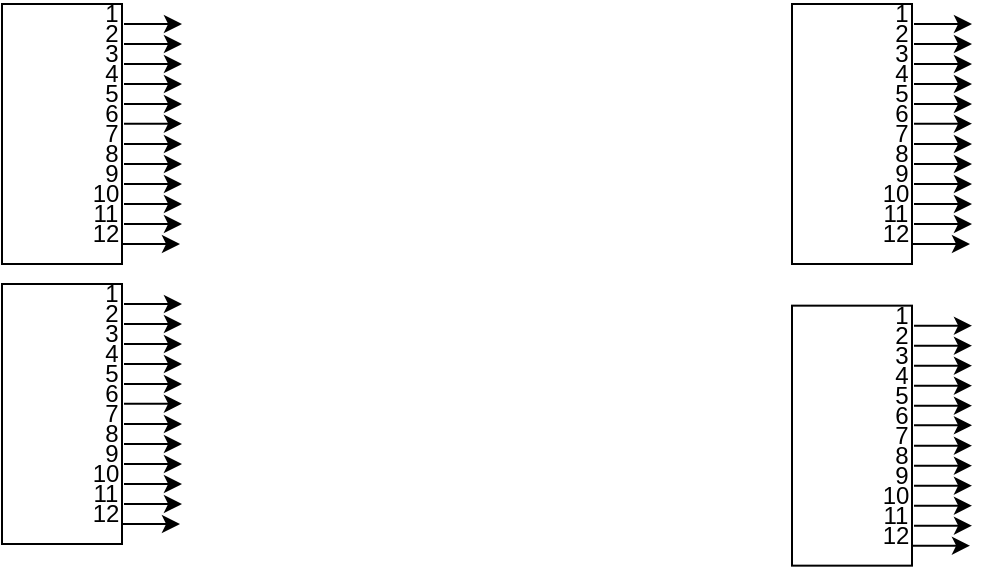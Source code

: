 <mxfile version="22.1.21" type="device">
  <diagram name="Pàgina-1" id="zcsX2nPpor7r134yO1qm">
    <mxGraphModel dx="989" dy="509" grid="1" gridSize="10" guides="1" tooltips="1" connect="1" arrows="1" fold="1" page="1" pageScale="1" pageWidth="827" pageHeight="1169" math="0" shadow="0">
      <root>
        <mxCell id="0" />
        <mxCell id="1" parent="0" />
        <mxCell id="9doWRBDLY9oyG0HQF3CF-1" value="" style="rounded=0;whiteSpace=wrap;html=1;rotation=-90;" vertex="1" parent="1">
          <mxGeometry x="35" y="85" width="130" height="60" as="geometry" />
        </mxCell>
        <mxCell id="9doWRBDLY9oyG0HQF3CF-3" value="" style="endArrow=classic;html=1;rounded=0;exitX=0.878;exitY=1.011;exitDx=0;exitDy=0;exitPerimeter=0;" edge="1" parent="1">
          <mxGeometry width="50" height="50" relative="1" as="geometry">
            <mxPoint x="131" y="80" as="sourcePoint" />
            <mxPoint x="160" y="80" as="targetPoint" />
          </mxGeometry>
        </mxCell>
        <mxCell id="9doWRBDLY9oyG0HQF3CF-4" value="" style="endArrow=classic;html=1;rounded=0;exitX=0.878;exitY=1.011;exitDx=0;exitDy=0;exitPerimeter=0;" edge="1" parent="1">
          <mxGeometry width="50" height="50" relative="1" as="geometry">
            <mxPoint x="131" y="90" as="sourcePoint" />
            <mxPoint x="160" y="90" as="targetPoint" />
          </mxGeometry>
        </mxCell>
        <mxCell id="9doWRBDLY9oyG0HQF3CF-5" value="" style="endArrow=classic;html=1;rounded=0;exitX=0.878;exitY=1.011;exitDx=0;exitDy=0;exitPerimeter=0;" edge="1" parent="1">
          <mxGeometry width="50" height="50" relative="1" as="geometry">
            <mxPoint x="131" y="100" as="sourcePoint" />
            <mxPoint x="160" y="100" as="targetPoint" />
          </mxGeometry>
        </mxCell>
        <mxCell id="9doWRBDLY9oyG0HQF3CF-6" value="" style="endArrow=classic;html=1;rounded=0;exitX=0.878;exitY=1.011;exitDx=0;exitDy=0;exitPerimeter=0;" edge="1" parent="1">
          <mxGeometry width="50" height="50" relative="1" as="geometry">
            <mxPoint x="131" y="109.83" as="sourcePoint" />
            <mxPoint x="160" y="109.83" as="targetPoint" />
          </mxGeometry>
        </mxCell>
        <mxCell id="9doWRBDLY9oyG0HQF3CF-7" value="" style="endArrow=classic;html=1;rounded=0;exitX=0.878;exitY=1.011;exitDx=0;exitDy=0;exitPerimeter=0;" edge="1" parent="1">
          <mxGeometry width="50" height="50" relative="1" as="geometry">
            <mxPoint x="131" y="120" as="sourcePoint" />
            <mxPoint x="160" y="120" as="targetPoint" />
          </mxGeometry>
        </mxCell>
        <mxCell id="9doWRBDLY9oyG0HQF3CF-8" value="" style="endArrow=classic;html=1;rounded=0;exitX=0.878;exitY=1.011;exitDx=0;exitDy=0;exitPerimeter=0;" edge="1" parent="1">
          <mxGeometry width="50" height="50" relative="1" as="geometry">
            <mxPoint x="131" y="130" as="sourcePoint" />
            <mxPoint x="160" y="130" as="targetPoint" />
          </mxGeometry>
        </mxCell>
        <mxCell id="9doWRBDLY9oyG0HQF3CF-9" value="" style="endArrow=classic;html=1;rounded=0;exitX=0.878;exitY=1.011;exitDx=0;exitDy=0;exitPerimeter=0;" edge="1" parent="1">
          <mxGeometry width="50" height="50" relative="1" as="geometry">
            <mxPoint x="131" y="140" as="sourcePoint" />
            <mxPoint x="160" y="140" as="targetPoint" />
          </mxGeometry>
        </mxCell>
        <mxCell id="9doWRBDLY9oyG0HQF3CF-10" value="" style="endArrow=classic;html=1;rounded=0;exitX=0.878;exitY=1.011;exitDx=0;exitDy=0;exitPerimeter=0;" edge="1" parent="1">
          <mxGeometry width="50" height="50" relative="1" as="geometry">
            <mxPoint x="131" y="70" as="sourcePoint" />
            <mxPoint x="160" y="70" as="targetPoint" />
          </mxGeometry>
        </mxCell>
        <mxCell id="9doWRBDLY9oyG0HQF3CF-11" value="" style="endArrow=classic;html=1;rounded=0;exitX=0.878;exitY=1.011;exitDx=0;exitDy=0;exitPerimeter=0;" edge="1" parent="1">
          <mxGeometry width="50" height="50" relative="1" as="geometry">
            <mxPoint x="131" y="150" as="sourcePoint" />
            <mxPoint x="160" y="150" as="targetPoint" />
          </mxGeometry>
        </mxCell>
        <mxCell id="9doWRBDLY9oyG0HQF3CF-12" value="" style="endArrow=classic;html=1;rounded=0;exitX=0.878;exitY=1.011;exitDx=0;exitDy=0;exitPerimeter=0;" edge="1" parent="1">
          <mxGeometry width="50" height="50" relative="1" as="geometry">
            <mxPoint x="131" y="60" as="sourcePoint" />
            <mxPoint x="160" y="60" as="targetPoint" />
          </mxGeometry>
        </mxCell>
        <mxCell id="9doWRBDLY9oyG0HQF3CF-13" value="" style="endArrow=classic;html=1;rounded=0;exitX=0.878;exitY=1.011;exitDx=0;exitDy=0;exitPerimeter=0;" edge="1" parent="1">
          <mxGeometry width="50" height="50" relative="1" as="geometry">
            <mxPoint x="131" y="160" as="sourcePoint" />
            <mxPoint x="160" y="160" as="targetPoint" />
          </mxGeometry>
        </mxCell>
        <mxCell id="9doWRBDLY9oyG0HQF3CF-14" value="" style="endArrow=classic;html=1;rounded=0;exitX=0.878;exitY=1.011;exitDx=0;exitDy=0;exitPerimeter=0;" edge="1" parent="1">
          <mxGeometry width="50" height="50" relative="1" as="geometry">
            <mxPoint x="130" y="170" as="sourcePoint" />
            <mxPoint x="159" y="170" as="targetPoint" />
          </mxGeometry>
        </mxCell>
        <mxCell id="9doWRBDLY9oyG0HQF3CF-15" value="1" style="text;html=1;strokeColor=none;fillColor=none;align=center;verticalAlign=middle;whiteSpace=wrap;rounded=0;" vertex="1" parent="1">
          <mxGeometry x="120" y="50" width="10" height="10" as="geometry" />
        </mxCell>
        <mxCell id="9doWRBDLY9oyG0HQF3CF-17" value="2" style="text;html=1;strokeColor=none;fillColor=none;align=center;verticalAlign=middle;whiteSpace=wrap;rounded=0;" vertex="1" parent="1">
          <mxGeometry x="120" y="60" width="10" height="10" as="geometry" />
        </mxCell>
        <mxCell id="9doWRBDLY9oyG0HQF3CF-18" value="3" style="text;html=1;strokeColor=none;fillColor=none;align=center;verticalAlign=middle;whiteSpace=wrap;rounded=0;" vertex="1" parent="1">
          <mxGeometry x="120" y="70" width="10" height="10" as="geometry" />
        </mxCell>
        <mxCell id="9doWRBDLY9oyG0HQF3CF-19" value="4" style="text;html=1;strokeColor=none;fillColor=none;align=center;verticalAlign=middle;whiteSpace=wrap;rounded=0;" vertex="1" parent="1">
          <mxGeometry x="120" y="80" width="10" height="10" as="geometry" />
        </mxCell>
        <mxCell id="9doWRBDLY9oyG0HQF3CF-20" value="5" style="text;html=1;strokeColor=none;fillColor=none;align=center;verticalAlign=middle;whiteSpace=wrap;rounded=0;" vertex="1" parent="1">
          <mxGeometry x="120" y="90" width="10" height="10" as="geometry" />
        </mxCell>
        <mxCell id="9doWRBDLY9oyG0HQF3CF-21" value="6" style="text;html=1;strokeColor=none;fillColor=none;align=center;verticalAlign=middle;whiteSpace=wrap;rounded=0;" vertex="1" parent="1">
          <mxGeometry x="120" y="100" width="10" height="10" as="geometry" />
        </mxCell>
        <mxCell id="9doWRBDLY9oyG0HQF3CF-22" value="7" style="text;html=1;strokeColor=none;fillColor=none;align=center;verticalAlign=middle;whiteSpace=wrap;rounded=0;" vertex="1" parent="1">
          <mxGeometry x="120" y="110" width="10" height="10" as="geometry" />
        </mxCell>
        <mxCell id="9doWRBDLY9oyG0HQF3CF-23" value="8" style="text;html=1;strokeColor=none;fillColor=none;align=center;verticalAlign=middle;whiteSpace=wrap;rounded=0;" vertex="1" parent="1">
          <mxGeometry x="120" y="120" width="10" height="10" as="geometry" />
        </mxCell>
        <mxCell id="9doWRBDLY9oyG0HQF3CF-24" value="9" style="text;html=1;strokeColor=none;fillColor=none;align=center;verticalAlign=middle;whiteSpace=wrap;rounded=0;" vertex="1" parent="1">
          <mxGeometry x="120" y="130" width="10" height="10" as="geometry" />
        </mxCell>
        <mxCell id="9doWRBDLY9oyG0HQF3CF-25" value="10" style="text;html=1;strokeColor=none;fillColor=none;align=center;verticalAlign=middle;whiteSpace=wrap;rounded=0;" vertex="1" parent="1">
          <mxGeometry x="117" y="140" width="10" height="10" as="geometry" />
        </mxCell>
        <mxCell id="9doWRBDLY9oyG0HQF3CF-26" value="11" style="text;html=1;strokeColor=none;fillColor=none;align=center;verticalAlign=middle;whiteSpace=wrap;rounded=0;" vertex="1" parent="1">
          <mxGeometry x="117" y="150" width="10" height="10" as="geometry" />
        </mxCell>
        <mxCell id="9doWRBDLY9oyG0HQF3CF-27" value="12" style="text;html=1;strokeColor=none;fillColor=none;align=center;verticalAlign=middle;whiteSpace=wrap;rounded=0;rotation=0;" vertex="1" parent="1">
          <mxGeometry x="117" y="160" width="10" height="10" as="geometry" />
        </mxCell>
        <mxCell id="9doWRBDLY9oyG0HQF3CF-53" value="" style="rounded=0;whiteSpace=wrap;html=1;rotation=-90;" vertex="1" parent="1">
          <mxGeometry x="35" y="225" width="130" height="60" as="geometry" />
        </mxCell>
        <mxCell id="9doWRBDLY9oyG0HQF3CF-54" value="" style="endArrow=classic;html=1;rounded=0;exitX=0.878;exitY=1.011;exitDx=0;exitDy=0;exitPerimeter=0;" edge="1" parent="1">
          <mxGeometry width="50" height="50" relative="1" as="geometry">
            <mxPoint x="131" y="220" as="sourcePoint" />
            <mxPoint x="160" y="220" as="targetPoint" />
          </mxGeometry>
        </mxCell>
        <mxCell id="9doWRBDLY9oyG0HQF3CF-55" value="" style="endArrow=classic;html=1;rounded=0;exitX=0.878;exitY=1.011;exitDx=0;exitDy=0;exitPerimeter=0;" edge="1" parent="1">
          <mxGeometry width="50" height="50" relative="1" as="geometry">
            <mxPoint x="131" y="230" as="sourcePoint" />
            <mxPoint x="160" y="230" as="targetPoint" />
          </mxGeometry>
        </mxCell>
        <mxCell id="9doWRBDLY9oyG0HQF3CF-56" value="" style="endArrow=classic;html=1;rounded=0;exitX=0.878;exitY=1.011;exitDx=0;exitDy=0;exitPerimeter=0;" edge="1" parent="1">
          <mxGeometry width="50" height="50" relative="1" as="geometry">
            <mxPoint x="131" y="240" as="sourcePoint" />
            <mxPoint x="160" y="240" as="targetPoint" />
          </mxGeometry>
        </mxCell>
        <mxCell id="9doWRBDLY9oyG0HQF3CF-57" value="" style="endArrow=classic;html=1;rounded=0;exitX=0.878;exitY=1.011;exitDx=0;exitDy=0;exitPerimeter=0;" edge="1" parent="1">
          <mxGeometry width="50" height="50" relative="1" as="geometry">
            <mxPoint x="131" y="249.83" as="sourcePoint" />
            <mxPoint x="160" y="249.83" as="targetPoint" />
          </mxGeometry>
        </mxCell>
        <mxCell id="9doWRBDLY9oyG0HQF3CF-58" value="" style="endArrow=classic;html=1;rounded=0;exitX=0.878;exitY=1.011;exitDx=0;exitDy=0;exitPerimeter=0;" edge="1" parent="1">
          <mxGeometry width="50" height="50" relative="1" as="geometry">
            <mxPoint x="131" y="260" as="sourcePoint" />
            <mxPoint x="160" y="260" as="targetPoint" />
          </mxGeometry>
        </mxCell>
        <mxCell id="9doWRBDLY9oyG0HQF3CF-59" value="" style="endArrow=classic;html=1;rounded=0;exitX=0.878;exitY=1.011;exitDx=0;exitDy=0;exitPerimeter=0;" edge="1" parent="1">
          <mxGeometry width="50" height="50" relative="1" as="geometry">
            <mxPoint x="131" y="270" as="sourcePoint" />
            <mxPoint x="160" y="270" as="targetPoint" />
          </mxGeometry>
        </mxCell>
        <mxCell id="9doWRBDLY9oyG0HQF3CF-60" value="" style="endArrow=classic;html=1;rounded=0;exitX=0.878;exitY=1.011;exitDx=0;exitDy=0;exitPerimeter=0;" edge="1" parent="1">
          <mxGeometry width="50" height="50" relative="1" as="geometry">
            <mxPoint x="131" y="280" as="sourcePoint" />
            <mxPoint x="160" y="280" as="targetPoint" />
          </mxGeometry>
        </mxCell>
        <mxCell id="9doWRBDLY9oyG0HQF3CF-61" value="" style="endArrow=classic;html=1;rounded=0;exitX=0.878;exitY=1.011;exitDx=0;exitDy=0;exitPerimeter=0;" edge="1" parent="1">
          <mxGeometry width="50" height="50" relative="1" as="geometry">
            <mxPoint x="131" y="210" as="sourcePoint" />
            <mxPoint x="160" y="210" as="targetPoint" />
          </mxGeometry>
        </mxCell>
        <mxCell id="9doWRBDLY9oyG0HQF3CF-62" value="" style="endArrow=classic;html=1;rounded=0;exitX=0.878;exitY=1.011;exitDx=0;exitDy=0;exitPerimeter=0;" edge="1" parent="1">
          <mxGeometry width="50" height="50" relative="1" as="geometry">
            <mxPoint x="131" y="290" as="sourcePoint" />
            <mxPoint x="160" y="290" as="targetPoint" />
          </mxGeometry>
        </mxCell>
        <mxCell id="9doWRBDLY9oyG0HQF3CF-63" value="" style="endArrow=classic;html=1;rounded=0;exitX=0.878;exitY=1.011;exitDx=0;exitDy=0;exitPerimeter=0;" edge="1" parent="1">
          <mxGeometry width="50" height="50" relative="1" as="geometry">
            <mxPoint x="131" y="200" as="sourcePoint" />
            <mxPoint x="160" y="200" as="targetPoint" />
          </mxGeometry>
        </mxCell>
        <mxCell id="9doWRBDLY9oyG0HQF3CF-64" value="" style="endArrow=classic;html=1;rounded=0;exitX=0.878;exitY=1.011;exitDx=0;exitDy=0;exitPerimeter=0;" edge="1" parent="1">
          <mxGeometry width="50" height="50" relative="1" as="geometry">
            <mxPoint x="131" y="300" as="sourcePoint" />
            <mxPoint x="160" y="300" as="targetPoint" />
          </mxGeometry>
        </mxCell>
        <mxCell id="9doWRBDLY9oyG0HQF3CF-65" value="" style="endArrow=classic;html=1;rounded=0;exitX=0.878;exitY=1.011;exitDx=0;exitDy=0;exitPerimeter=0;" edge="1" parent="1">
          <mxGeometry width="50" height="50" relative="1" as="geometry">
            <mxPoint x="130" y="310" as="sourcePoint" />
            <mxPoint x="159" y="310" as="targetPoint" />
          </mxGeometry>
        </mxCell>
        <mxCell id="9doWRBDLY9oyG0HQF3CF-66" value="1" style="text;html=1;strokeColor=none;fillColor=none;align=center;verticalAlign=middle;whiteSpace=wrap;rounded=0;" vertex="1" parent="1">
          <mxGeometry x="120" y="190" width="10" height="10" as="geometry" />
        </mxCell>
        <mxCell id="9doWRBDLY9oyG0HQF3CF-67" value="2" style="text;html=1;strokeColor=none;fillColor=none;align=center;verticalAlign=middle;whiteSpace=wrap;rounded=0;" vertex="1" parent="1">
          <mxGeometry x="120" y="200" width="10" height="10" as="geometry" />
        </mxCell>
        <mxCell id="9doWRBDLY9oyG0HQF3CF-68" value="3" style="text;html=1;strokeColor=none;fillColor=none;align=center;verticalAlign=middle;whiteSpace=wrap;rounded=0;" vertex="1" parent="1">
          <mxGeometry x="120" y="210" width="10" height="10" as="geometry" />
        </mxCell>
        <mxCell id="9doWRBDLY9oyG0HQF3CF-69" value="4" style="text;html=1;strokeColor=none;fillColor=none;align=center;verticalAlign=middle;whiteSpace=wrap;rounded=0;" vertex="1" parent="1">
          <mxGeometry x="120" y="220" width="10" height="10" as="geometry" />
        </mxCell>
        <mxCell id="9doWRBDLY9oyG0HQF3CF-70" value="5" style="text;html=1;strokeColor=none;fillColor=none;align=center;verticalAlign=middle;whiteSpace=wrap;rounded=0;" vertex="1" parent="1">
          <mxGeometry x="120" y="230" width="10" height="10" as="geometry" />
        </mxCell>
        <mxCell id="9doWRBDLY9oyG0HQF3CF-71" value="6" style="text;html=1;strokeColor=none;fillColor=none;align=center;verticalAlign=middle;whiteSpace=wrap;rounded=0;" vertex="1" parent="1">
          <mxGeometry x="120" y="240" width="10" height="10" as="geometry" />
        </mxCell>
        <mxCell id="9doWRBDLY9oyG0HQF3CF-72" value="7" style="text;html=1;strokeColor=none;fillColor=none;align=center;verticalAlign=middle;whiteSpace=wrap;rounded=0;" vertex="1" parent="1">
          <mxGeometry x="120" y="250" width="10" height="10" as="geometry" />
        </mxCell>
        <mxCell id="9doWRBDLY9oyG0HQF3CF-73" value="8" style="text;html=1;strokeColor=none;fillColor=none;align=center;verticalAlign=middle;whiteSpace=wrap;rounded=0;" vertex="1" parent="1">
          <mxGeometry x="120" y="260" width="10" height="10" as="geometry" />
        </mxCell>
        <mxCell id="9doWRBDLY9oyG0HQF3CF-74" value="9" style="text;html=1;strokeColor=none;fillColor=none;align=center;verticalAlign=middle;whiteSpace=wrap;rounded=0;" vertex="1" parent="1">
          <mxGeometry x="120" y="270" width="10" height="10" as="geometry" />
        </mxCell>
        <mxCell id="9doWRBDLY9oyG0HQF3CF-75" value="10" style="text;html=1;strokeColor=none;fillColor=none;align=center;verticalAlign=middle;whiteSpace=wrap;rounded=0;" vertex="1" parent="1">
          <mxGeometry x="117" y="280" width="10" height="10" as="geometry" />
        </mxCell>
        <mxCell id="9doWRBDLY9oyG0HQF3CF-76" value="11" style="text;html=1;strokeColor=none;fillColor=none;align=center;verticalAlign=middle;whiteSpace=wrap;rounded=0;" vertex="1" parent="1">
          <mxGeometry x="117" y="290" width="10" height="10" as="geometry" />
        </mxCell>
        <mxCell id="9doWRBDLY9oyG0HQF3CF-77" value="12" style="text;html=1;strokeColor=none;fillColor=none;align=center;verticalAlign=middle;whiteSpace=wrap;rounded=0;rotation=0;" vertex="1" parent="1">
          <mxGeometry x="117" y="300" width="10" height="10" as="geometry" />
        </mxCell>
        <mxCell id="9doWRBDLY9oyG0HQF3CF-78" value="" style="rounded=0;whiteSpace=wrap;html=1;rotation=-90;" vertex="1" parent="1">
          <mxGeometry x="430" y="85" width="130" height="60" as="geometry" />
        </mxCell>
        <mxCell id="9doWRBDLY9oyG0HQF3CF-79" value="" style="endArrow=classic;html=1;rounded=0;exitX=0.878;exitY=1.011;exitDx=0;exitDy=0;exitPerimeter=0;" edge="1" parent="1">
          <mxGeometry width="50" height="50" relative="1" as="geometry">
            <mxPoint x="526" y="80" as="sourcePoint" />
            <mxPoint x="555" y="80" as="targetPoint" />
          </mxGeometry>
        </mxCell>
        <mxCell id="9doWRBDLY9oyG0HQF3CF-80" value="" style="endArrow=classic;html=1;rounded=0;exitX=0.878;exitY=1.011;exitDx=0;exitDy=0;exitPerimeter=0;" edge="1" parent="1">
          <mxGeometry width="50" height="50" relative="1" as="geometry">
            <mxPoint x="526" y="90" as="sourcePoint" />
            <mxPoint x="555" y="90" as="targetPoint" />
          </mxGeometry>
        </mxCell>
        <mxCell id="9doWRBDLY9oyG0HQF3CF-81" value="" style="endArrow=classic;html=1;rounded=0;exitX=0.878;exitY=1.011;exitDx=0;exitDy=0;exitPerimeter=0;" edge="1" parent="1">
          <mxGeometry width="50" height="50" relative="1" as="geometry">
            <mxPoint x="526" y="100" as="sourcePoint" />
            <mxPoint x="555" y="100" as="targetPoint" />
          </mxGeometry>
        </mxCell>
        <mxCell id="9doWRBDLY9oyG0HQF3CF-82" value="" style="endArrow=classic;html=1;rounded=0;exitX=0.878;exitY=1.011;exitDx=0;exitDy=0;exitPerimeter=0;" edge="1" parent="1">
          <mxGeometry width="50" height="50" relative="1" as="geometry">
            <mxPoint x="526" y="109.83" as="sourcePoint" />
            <mxPoint x="555" y="109.83" as="targetPoint" />
          </mxGeometry>
        </mxCell>
        <mxCell id="9doWRBDLY9oyG0HQF3CF-83" value="" style="endArrow=classic;html=1;rounded=0;exitX=0.878;exitY=1.011;exitDx=0;exitDy=0;exitPerimeter=0;" edge="1" parent="1">
          <mxGeometry width="50" height="50" relative="1" as="geometry">
            <mxPoint x="526" y="120" as="sourcePoint" />
            <mxPoint x="555" y="120" as="targetPoint" />
          </mxGeometry>
        </mxCell>
        <mxCell id="9doWRBDLY9oyG0HQF3CF-84" value="" style="endArrow=classic;html=1;rounded=0;exitX=0.878;exitY=1.011;exitDx=0;exitDy=0;exitPerimeter=0;" edge="1" parent="1">
          <mxGeometry width="50" height="50" relative="1" as="geometry">
            <mxPoint x="526" y="130.0" as="sourcePoint" />
            <mxPoint x="555" y="130.0" as="targetPoint" />
          </mxGeometry>
        </mxCell>
        <mxCell id="9doWRBDLY9oyG0HQF3CF-85" value="" style="endArrow=classic;html=1;rounded=0;exitX=0.878;exitY=1.011;exitDx=0;exitDy=0;exitPerimeter=0;" edge="1" parent="1">
          <mxGeometry width="50" height="50" relative="1" as="geometry">
            <mxPoint x="526" y="140.0" as="sourcePoint" />
            <mxPoint x="555" y="140.0" as="targetPoint" />
          </mxGeometry>
        </mxCell>
        <mxCell id="9doWRBDLY9oyG0HQF3CF-86" value="" style="endArrow=classic;html=1;rounded=0;exitX=0.878;exitY=1.011;exitDx=0;exitDy=0;exitPerimeter=0;" edge="1" parent="1">
          <mxGeometry width="50" height="50" relative="1" as="geometry">
            <mxPoint x="526" y="70" as="sourcePoint" />
            <mxPoint x="555" y="70" as="targetPoint" />
          </mxGeometry>
        </mxCell>
        <mxCell id="9doWRBDLY9oyG0HQF3CF-87" value="" style="endArrow=classic;html=1;rounded=0;exitX=0.878;exitY=1.011;exitDx=0;exitDy=0;exitPerimeter=0;" edge="1" parent="1">
          <mxGeometry width="50" height="50" relative="1" as="geometry">
            <mxPoint x="526" y="150.0" as="sourcePoint" />
            <mxPoint x="555" y="150.0" as="targetPoint" />
          </mxGeometry>
        </mxCell>
        <mxCell id="9doWRBDLY9oyG0HQF3CF-88" value="" style="endArrow=classic;html=1;rounded=0;exitX=0.878;exitY=1.011;exitDx=0;exitDy=0;exitPerimeter=0;" edge="1" parent="1">
          <mxGeometry width="50" height="50" relative="1" as="geometry">
            <mxPoint x="526" y="60" as="sourcePoint" />
            <mxPoint x="555" y="60" as="targetPoint" />
          </mxGeometry>
        </mxCell>
        <mxCell id="9doWRBDLY9oyG0HQF3CF-89" value="" style="endArrow=classic;html=1;rounded=0;exitX=0.878;exitY=1.011;exitDx=0;exitDy=0;exitPerimeter=0;" edge="1" parent="1">
          <mxGeometry width="50" height="50" relative="1" as="geometry">
            <mxPoint x="526" y="160.0" as="sourcePoint" />
            <mxPoint x="555" y="160.0" as="targetPoint" />
          </mxGeometry>
        </mxCell>
        <mxCell id="9doWRBDLY9oyG0HQF3CF-90" value="" style="endArrow=classic;html=1;rounded=0;exitX=0.878;exitY=1.011;exitDx=0;exitDy=0;exitPerimeter=0;" edge="1" parent="1">
          <mxGeometry width="50" height="50" relative="1" as="geometry">
            <mxPoint x="525" y="170.0" as="sourcePoint" />
            <mxPoint x="554" y="170.0" as="targetPoint" />
          </mxGeometry>
        </mxCell>
        <mxCell id="9doWRBDLY9oyG0HQF3CF-91" value="1" style="text;html=1;strokeColor=none;fillColor=none;align=center;verticalAlign=middle;whiteSpace=wrap;rounded=0;" vertex="1" parent="1">
          <mxGeometry x="515" y="50" width="10" height="10" as="geometry" />
        </mxCell>
        <mxCell id="9doWRBDLY9oyG0HQF3CF-92" value="2" style="text;html=1;strokeColor=none;fillColor=none;align=center;verticalAlign=middle;whiteSpace=wrap;rounded=0;" vertex="1" parent="1">
          <mxGeometry x="515" y="60" width="10" height="10" as="geometry" />
        </mxCell>
        <mxCell id="9doWRBDLY9oyG0HQF3CF-93" value="3" style="text;html=1;strokeColor=none;fillColor=none;align=center;verticalAlign=middle;whiteSpace=wrap;rounded=0;" vertex="1" parent="1">
          <mxGeometry x="515" y="70" width="10" height="10" as="geometry" />
        </mxCell>
        <mxCell id="9doWRBDLY9oyG0HQF3CF-94" value="4" style="text;html=1;strokeColor=none;fillColor=none;align=center;verticalAlign=middle;whiteSpace=wrap;rounded=0;" vertex="1" parent="1">
          <mxGeometry x="515" y="80" width="10" height="10" as="geometry" />
        </mxCell>
        <mxCell id="9doWRBDLY9oyG0HQF3CF-95" value="5" style="text;html=1;strokeColor=none;fillColor=none;align=center;verticalAlign=middle;whiteSpace=wrap;rounded=0;" vertex="1" parent="1">
          <mxGeometry x="515" y="90" width="10" height="10" as="geometry" />
        </mxCell>
        <mxCell id="9doWRBDLY9oyG0HQF3CF-96" value="6" style="text;html=1;strokeColor=none;fillColor=none;align=center;verticalAlign=middle;whiteSpace=wrap;rounded=0;" vertex="1" parent="1">
          <mxGeometry x="515" y="100" width="10" height="10" as="geometry" />
        </mxCell>
        <mxCell id="9doWRBDLY9oyG0HQF3CF-97" value="7" style="text;html=1;strokeColor=none;fillColor=none;align=center;verticalAlign=middle;whiteSpace=wrap;rounded=0;" vertex="1" parent="1">
          <mxGeometry x="515" y="110" width="10" height="10" as="geometry" />
        </mxCell>
        <mxCell id="9doWRBDLY9oyG0HQF3CF-98" value="8" style="text;html=1;strokeColor=none;fillColor=none;align=center;verticalAlign=middle;whiteSpace=wrap;rounded=0;" vertex="1" parent="1">
          <mxGeometry x="515" y="120" width="10" height="10" as="geometry" />
        </mxCell>
        <mxCell id="9doWRBDLY9oyG0HQF3CF-99" value="9" style="text;html=1;strokeColor=none;fillColor=none;align=center;verticalAlign=middle;whiteSpace=wrap;rounded=0;" vertex="1" parent="1">
          <mxGeometry x="515" y="130.0" width="10" height="10" as="geometry" />
        </mxCell>
        <mxCell id="9doWRBDLY9oyG0HQF3CF-100" value="10" style="text;html=1;strokeColor=none;fillColor=none;align=center;verticalAlign=middle;whiteSpace=wrap;rounded=0;" vertex="1" parent="1">
          <mxGeometry x="512" y="140.0" width="10" height="10" as="geometry" />
        </mxCell>
        <mxCell id="9doWRBDLY9oyG0HQF3CF-101" value="11" style="text;html=1;strokeColor=none;fillColor=none;align=center;verticalAlign=middle;whiteSpace=wrap;rounded=0;" vertex="1" parent="1">
          <mxGeometry x="512" y="150.0" width="10" height="10" as="geometry" />
        </mxCell>
        <mxCell id="9doWRBDLY9oyG0HQF3CF-102" value="12" style="text;html=1;strokeColor=none;fillColor=none;align=center;verticalAlign=middle;whiteSpace=wrap;rounded=0;rotation=0;" vertex="1" parent="1">
          <mxGeometry x="512" y="160.0" width="10" height="10" as="geometry" />
        </mxCell>
        <mxCell id="9doWRBDLY9oyG0HQF3CF-103" value="" style="rounded=0;whiteSpace=wrap;html=1;rotation=-90;" vertex="1" parent="1">
          <mxGeometry x="430" y="235.83" width="130" height="60" as="geometry" />
        </mxCell>
        <mxCell id="9doWRBDLY9oyG0HQF3CF-104" value="" style="endArrow=classic;html=1;rounded=0;exitX=0.878;exitY=1.011;exitDx=0;exitDy=0;exitPerimeter=0;" edge="1" parent="1">
          <mxGeometry width="50" height="50" relative="1" as="geometry">
            <mxPoint x="526" y="230.83" as="sourcePoint" />
            <mxPoint x="555" y="230.83" as="targetPoint" />
          </mxGeometry>
        </mxCell>
        <mxCell id="9doWRBDLY9oyG0HQF3CF-105" value="" style="endArrow=classic;html=1;rounded=0;exitX=0.878;exitY=1.011;exitDx=0;exitDy=0;exitPerimeter=0;" edge="1" parent="1">
          <mxGeometry width="50" height="50" relative="1" as="geometry">
            <mxPoint x="526" y="240.83" as="sourcePoint" />
            <mxPoint x="555" y="240.83" as="targetPoint" />
          </mxGeometry>
        </mxCell>
        <mxCell id="9doWRBDLY9oyG0HQF3CF-106" value="" style="endArrow=classic;html=1;rounded=0;exitX=0.878;exitY=1.011;exitDx=0;exitDy=0;exitPerimeter=0;" edge="1" parent="1">
          <mxGeometry width="50" height="50" relative="1" as="geometry">
            <mxPoint x="526" y="250.83" as="sourcePoint" />
            <mxPoint x="555" y="250.83" as="targetPoint" />
          </mxGeometry>
        </mxCell>
        <mxCell id="9doWRBDLY9oyG0HQF3CF-107" value="" style="endArrow=classic;html=1;rounded=0;exitX=0.878;exitY=1.011;exitDx=0;exitDy=0;exitPerimeter=0;" edge="1" parent="1">
          <mxGeometry width="50" height="50" relative="1" as="geometry">
            <mxPoint x="526" y="260.66" as="sourcePoint" />
            <mxPoint x="555" y="260.66" as="targetPoint" />
          </mxGeometry>
        </mxCell>
        <mxCell id="9doWRBDLY9oyG0HQF3CF-108" value="" style="endArrow=classic;html=1;rounded=0;exitX=0.878;exitY=1.011;exitDx=0;exitDy=0;exitPerimeter=0;" edge="1" parent="1">
          <mxGeometry width="50" height="50" relative="1" as="geometry">
            <mxPoint x="526" y="270.83" as="sourcePoint" />
            <mxPoint x="555" y="270.83" as="targetPoint" />
          </mxGeometry>
        </mxCell>
        <mxCell id="9doWRBDLY9oyG0HQF3CF-109" value="" style="endArrow=classic;html=1;rounded=0;exitX=0.878;exitY=1.011;exitDx=0;exitDy=0;exitPerimeter=0;" edge="1" parent="1">
          <mxGeometry width="50" height="50" relative="1" as="geometry">
            <mxPoint x="526" y="280.83" as="sourcePoint" />
            <mxPoint x="555" y="280.83" as="targetPoint" />
          </mxGeometry>
        </mxCell>
        <mxCell id="9doWRBDLY9oyG0HQF3CF-110" value="" style="endArrow=classic;html=1;rounded=0;exitX=0.878;exitY=1.011;exitDx=0;exitDy=0;exitPerimeter=0;" edge="1" parent="1">
          <mxGeometry width="50" height="50" relative="1" as="geometry">
            <mxPoint x="526" y="290.83" as="sourcePoint" />
            <mxPoint x="555" y="290.83" as="targetPoint" />
          </mxGeometry>
        </mxCell>
        <mxCell id="9doWRBDLY9oyG0HQF3CF-111" value="" style="endArrow=classic;html=1;rounded=0;exitX=0.878;exitY=1.011;exitDx=0;exitDy=0;exitPerimeter=0;" edge="1" parent="1">
          <mxGeometry width="50" height="50" relative="1" as="geometry">
            <mxPoint x="526" y="220.83" as="sourcePoint" />
            <mxPoint x="555" y="220.83" as="targetPoint" />
          </mxGeometry>
        </mxCell>
        <mxCell id="9doWRBDLY9oyG0HQF3CF-112" value="" style="endArrow=classic;html=1;rounded=0;exitX=0.878;exitY=1.011;exitDx=0;exitDy=0;exitPerimeter=0;" edge="1" parent="1">
          <mxGeometry width="50" height="50" relative="1" as="geometry">
            <mxPoint x="526" y="300.83" as="sourcePoint" />
            <mxPoint x="555" y="300.83" as="targetPoint" />
          </mxGeometry>
        </mxCell>
        <mxCell id="9doWRBDLY9oyG0HQF3CF-113" value="" style="endArrow=classic;html=1;rounded=0;exitX=0.878;exitY=1.011;exitDx=0;exitDy=0;exitPerimeter=0;" edge="1" parent="1">
          <mxGeometry width="50" height="50" relative="1" as="geometry">
            <mxPoint x="526" y="210.83" as="sourcePoint" />
            <mxPoint x="555" y="210.83" as="targetPoint" />
          </mxGeometry>
        </mxCell>
        <mxCell id="9doWRBDLY9oyG0HQF3CF-114" value="" style="endArrow=classic;html=1;rounded=0;exitX=0.878;exitY=1.011;exitDx=0;exitDy=0;exitPerimeter=0;" edge="1" parent="1">
          <mxGeometry width="50" height="50" relative="1" as="geometry">
            <mxPoint x="526" y="310.83" as="sourcePoint" />
            <mxPoint x="555" y="310.83" as="targetPoint" />
          </mxGeometry>
        </mxCell>
        <mxCell id="9doWRBDLY9oyG0HQF3CF-115" value="" style="endArrow=classic;html=1;rounded=0;exitX=0.878;exitY=1.011;exitDx=0;exitDy=0;exitPerimeter=0;" edge="1" parent="1">
          <mxGeometry width="50" height="50" relative="1" as="geometry">
            <mxPoint x="525" y="320.83" as="sourcePoint" />
            <mxPoint x="554" y="320.83" as="targetPoint" />
          </mxGeometry>
        </mxCell>
        <mxCell id="9doWRBDLY9oyG0HQF3CF-116" value="1" style="text;html=1;strokeColor=none;fillColor=none;align=center;verticalAlign=middle;whiteSpace=wrap;rounded=0;" vertex="1" parent="1">
          <mxGeometry x="515" y="200.83" width="10" height="10" as="geometry" />
        </mxCell>
        <mxCell id="9doWRBDLY9oyG0HQF3CF-117" value="2" style="text;html=1;strokeColor=none;fillColor=none;align=center;verticalAlign=middle;whiteSpace=wrap;rounded=0;" vertex="1" parent="1">
          <mxGeometry x="515" y="210.83" width="10" height="10" as="geometry" />
        </mxCell>
        <mxCell id="9doWRBDLY9oyG0HQF3CF-118" value="3" style="text;html=1;strokeColor=none;fillColor=none;align=center;verticalAlign=middle;whiteSpace=wrap;rounded=0;" vertex="1" parent="1">
          <mxGeometry x="515" y="220.83" width="10" height="10" as="geometry" />
        </mxCell>
        <mxCell id="9doWRBDLY9oyG0HQF3CF-119" value="4" style="text;html=1;strokeColor=none;fillColor=none;align=center;verticalAlign=middle;whiteSpace=wrap;rounded=0;" vertex="1" parent="1">
          <mxGeometry x="515" y="230.83" width="10" height="10" as="geometry" />
        </mxCell>
        <mxCell id="9doWRBDLY9oyG0HQF3CF-120" value="5" style="text;html=1;strokeColor=none;fillColor=none;align=center;verticalAlign=middle;whiteSpace=wrap;rounded=0;" vertex="1" parent="1">
          <mxGeometry x="515" y="240.83" width="10" height="10" as="geometry" />
        </mxCell>
        <mxCell id="9doWRBDLY9oyG0HQF3CF-121" value="6" style="text;html=1;strokeColor=none;fillColor=none;align=center;verticalAlign=middle;whiteSpace=wrap;rounded=0;" vertex="1" parent="1">
          <mxGeometry x="515" y="250.83" width="10" height="10" as="geometry" />
        </mxCell>
        <mxCell id="9doWRBDLY9oyG0HQF3CF-122" value="7" style="text;html=1;strokeColor=none;fillColor=none;align=center;verticalAlign=middle;whiteSpace=wrap;rounded=0;" vertex="1" parent="1">
          <mxGeometry x="515" y="260.83" width="10" height="10" as="geometry" />
        </mxCell>
        <mxCell id="9doWRBDLY9oyG0HQF3CF-123" value="8" style="text;html=1;strokeColor=none;fillColor=none;align=center;verticalAlign=middle;whiteSpace=wrap;rounded=0;" vertex="1" parent="1">
          <mxGeometry x="515" y="270.83" width="10" height="10" as="geometry" />
        </mxCell>
        <mxCell id="9doWRBDLY9oyG0HQF3CF-124" value="9" style="text;html=1;strokeColor=none;fillColor=none;align=center;verticalAlign=middle;whiteSpace=wrap;rounded=0;" vertex="1" parent="1">
          <mxGeometry x="515" y="280.83" width="10" height="10" as="geometry" />
        </mxCell>
        <mxCell id="9doWRBDLY9oyG0HQF3CF-125" value="10" style="text;html=1;strokeColor=none;fillColor=none;align=center;verticalAlign=middle;whiteSpace=wrap;rounded=0;" vertex="1" parent="1">
          <mxGeometry x="512" y="290.83" width="10" height="10" as="geometry" />
        </mxCell>
        <mxCell id="9doWRBDLY9oyG0HQF3CF-126" value="11" style="text;html=1;strokeColor=none;fillColor=none;align=center;verticalAlign=middle;whiteSpace=wrap;rounded=0;" vertex="1" parent="1">
          <mxGeometry x="512" y="300.83" width="10" height="10" as="geometry" />
        </mxCell>
        <mxCell id="9doWRBDLY9oyG0HQF3CF-127" value="12" style="text;html=1;strokeColor=none;fillColor=none;align=center;verticalAlign=middle;whiteSpace=wrap;rounded=0;rotation=0;" vertex="1" parent="1">
          <mxGeometry x="512" y="310.83" width="10" height="10" as="geometry" />
        </mxCell>
      </root>
    </mxGraphModel>
  </diagram>
</mxfile>
